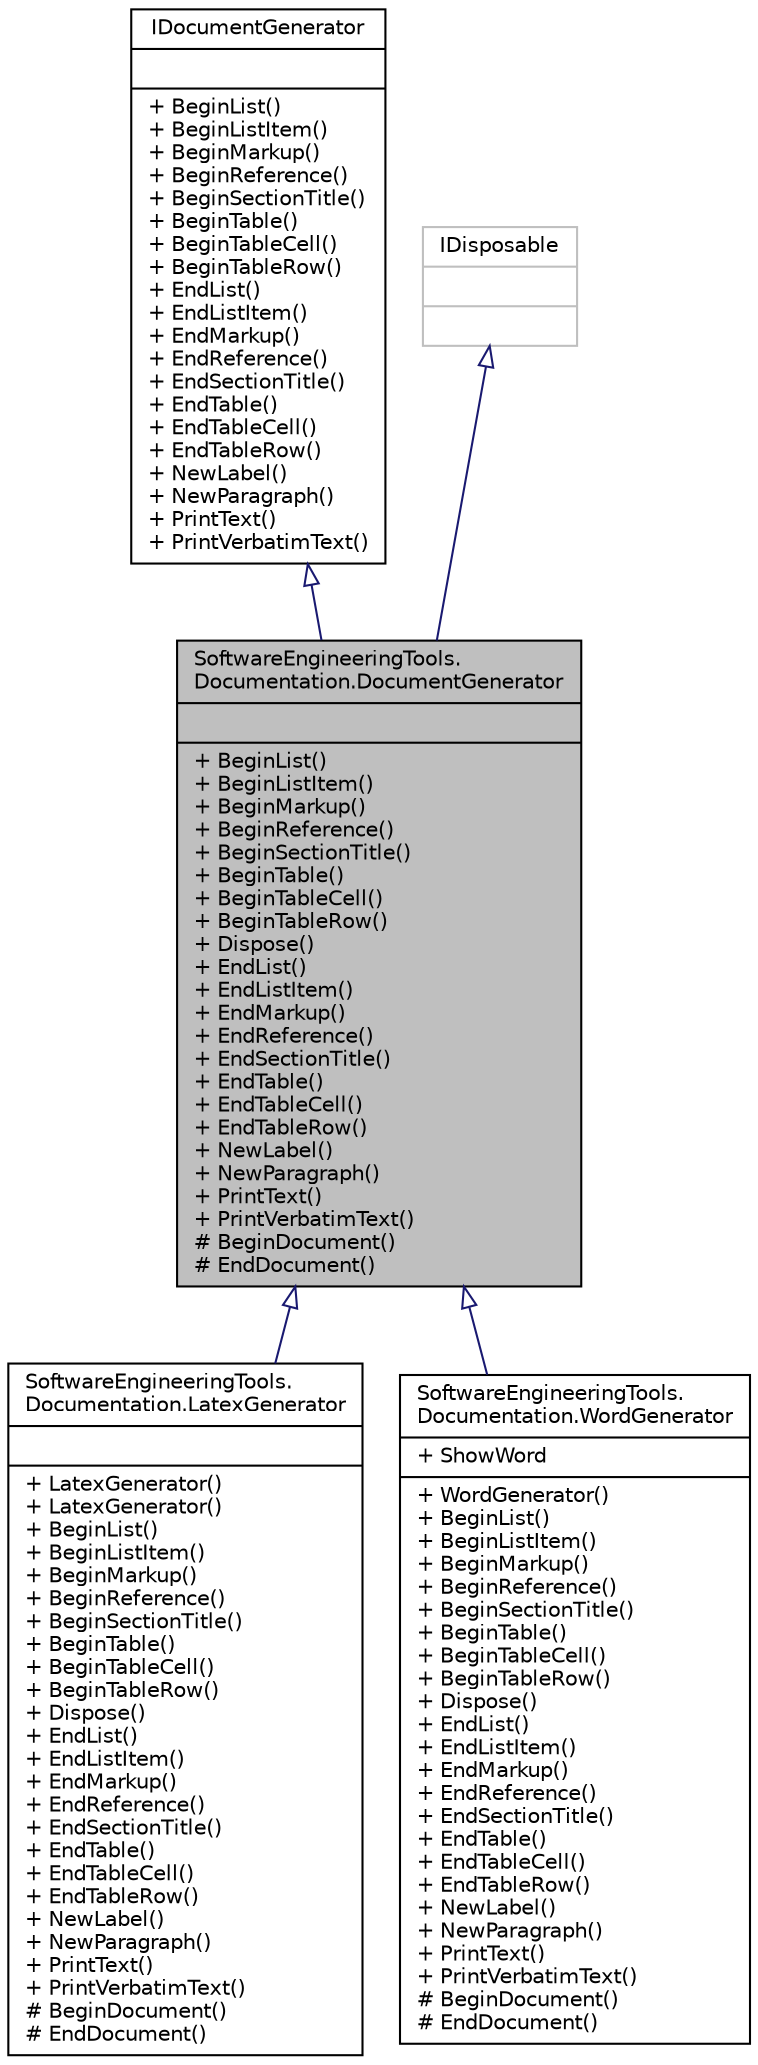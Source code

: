 digraph "SoftwareEngineeringTools.Documentation.DocumentGenerator"
{
  edge [fontname="Helvetica",fontsize="10",labelfontname="Helvetica",labelfontsize="10"];
  node [fontname="Helvetica",fontsize="10",shape=record];
  Node1 [label="{SoftwareEngineeringTools.\lDocumentation.DocumentGenerator\n||+ BeginList()\l+ BeginListItem()\l+ BeginMarkup()\l+ BeginReference()\l+ BeginSectionTitle()\l+ BeginTable()\l+ BeginTableCell()\l+ BeginTableRow()\l+ Dispose()\l+ EndList()\l+ EndListItem()\l+ EndMarkup()\l+ EndReference()\l+ EndSectionTitle()\l+ EndTable()\l+ EndTableCell()\l+ EndTableRow()\l+ NewLabel()\l+ NewParagraph()\l+ PrintText()\l+ PrintVerbatimText()\l# BeginDocument()\l# EndDocument()\l}",height=0.2,width=0.4,color="black", fillcolor="grey75", style="filled" fontcolor="black"];
  Node2 -> Node1 [dir="back",color="midnightblue",fontsize="10",style="solid",arrowtail="onormal",fontname="Helvetica"];
  Node2 [label="{IDocumentGenerator\n||+ BeginList()\l+ BeginListItem()\l+ BeginMarkup()\l+ BeginReference()\l+ BeginSectionTitle()\l+ BeginTable()\l+ BeginTableCell()\l+ BeginTableRow()\l+ EndList()\l+ EndListItem()\l+ EndMarkup()\l+ EndReference()\l+ EndSectionTitle()\l+ EndTable()\l+ EndTableCell()\l+ EndTableRow()\l+ NewLabel()\l+ NewParagraph()\l+ PrintText()\l+ PrintVerbatimText()\l}",height=0.2,width=0.4,color="black", fillcolor="white", style="filled",URL="$interface_software_engineering_tools_1_1_documentation_1_1_i_document_generator.html"];
  Node3 -> Node1 [dir="back",color="midnightblue",fontsize="10",style="solid",arrowtail="onormal",fontname="Helvetica"];
  Node3 [label="{IDisposable\n||}",height=0.2,width=0.4,color="grey75", fillcolor="white", style="filled"];
  Node1 -> Node4 [dir="back",color="midnightblue",fontsize="10",style="solid",arrowtail="onormal",fontname="Helvetica"];
  Node4 [label="{SoftwareEngineeringTools.\lDocumentation.LatexGenerator\n||+ LatexGenerator()\l+ LatexGenerator()\l+ BeginList()\l+ BeginListItem()\l+ BeginMarkup()\l+ BeginReference()\l+ BeginSectionTitle()\l+ BeginTable()\l+ BeginTableCell()\l+ BeginTableRow()\l+ Dispose()\l+ EndList()\l+ EndListItem()\l+ EndMarkup()\l+ EndReference()\l+ EndSectionTitle()\l+ EndTable()\l+ EndTableCell()\l+ EndTableRow()\l+ NewLabel()\l+ NewParagraph()\l+ PrintText()\l+ PrintVerbatimText()\l# BeginDocument()\l# EndDocument()\l}",height=0.2,width=0.4,color="black", fillcolor="white", style="filled",URL="$class_software_engineering_tools_1_1_documentation_1_1_latex_generator.html"];
  Node1 -> Node5 [dir="back",color="midnightblue",fontsize="10",style="solid",arrowtail="onormal",fontname="Helvetica"];
  Node5 [label="{SoftwareEngineeringTools.\lDocumentation.WordGenerator\n|+ ShowWord\l|+ WordGenerator()\l+ BeginList()\l+ BeginListItem()\l+ BeginMarkup()\l+ BeginReference()\l+ BeginSectionTitle()\l+ BeginTable()\l+ BeginTableCell()\l+ BeginTableRow()\l+ Dispose()\l+ EndList()\l+ EndListItem()\l+ EndMarkup()\l+ EndReference()\l+ EndSectionTitle()\l+ EndTable()\l+ EndTableCell()\l+ EndTableRow()\l+ NewLabel()\l+ NewParagraph()\l+ PrintText()\l+ PrintVerbatimText()\l# BeginDocument()\l# EndDocument()\l}",height=0.2,width=0.4,color="black", fillcolor="white", style="filled",URL="$class_software_engineering_tools_1_1_documentation_1_1_word_generator.html"];
}
